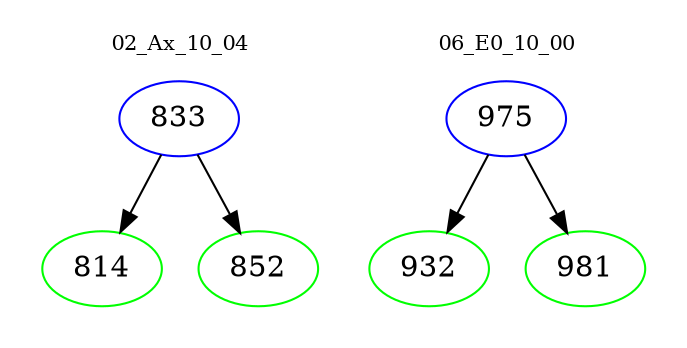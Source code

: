 digraph{
subgraph cluster_0 {
color = white
label = "02_Ax_10_04";
fontsize=10;
T0_833 [label="833", color="blue"]
T0_833 -> T0_814 [color="black"]
T0_814 [label="814", color="green"]
T0_833 -> T0_852 [color="black"]
T0_852 [label="852", color="green"]
}
subgraph cluster_1 {
color = white
label = "06_E0_10_00";
fontsize=10;
T1_975 [label="975", color="blue"]
T1_975 -> T1_932 [color="black"]
T1_932 [label="932", color="green"]
T1_975 -> T1_981 [color="black"]
T1_981 [label="981", color="green"]
}
}
